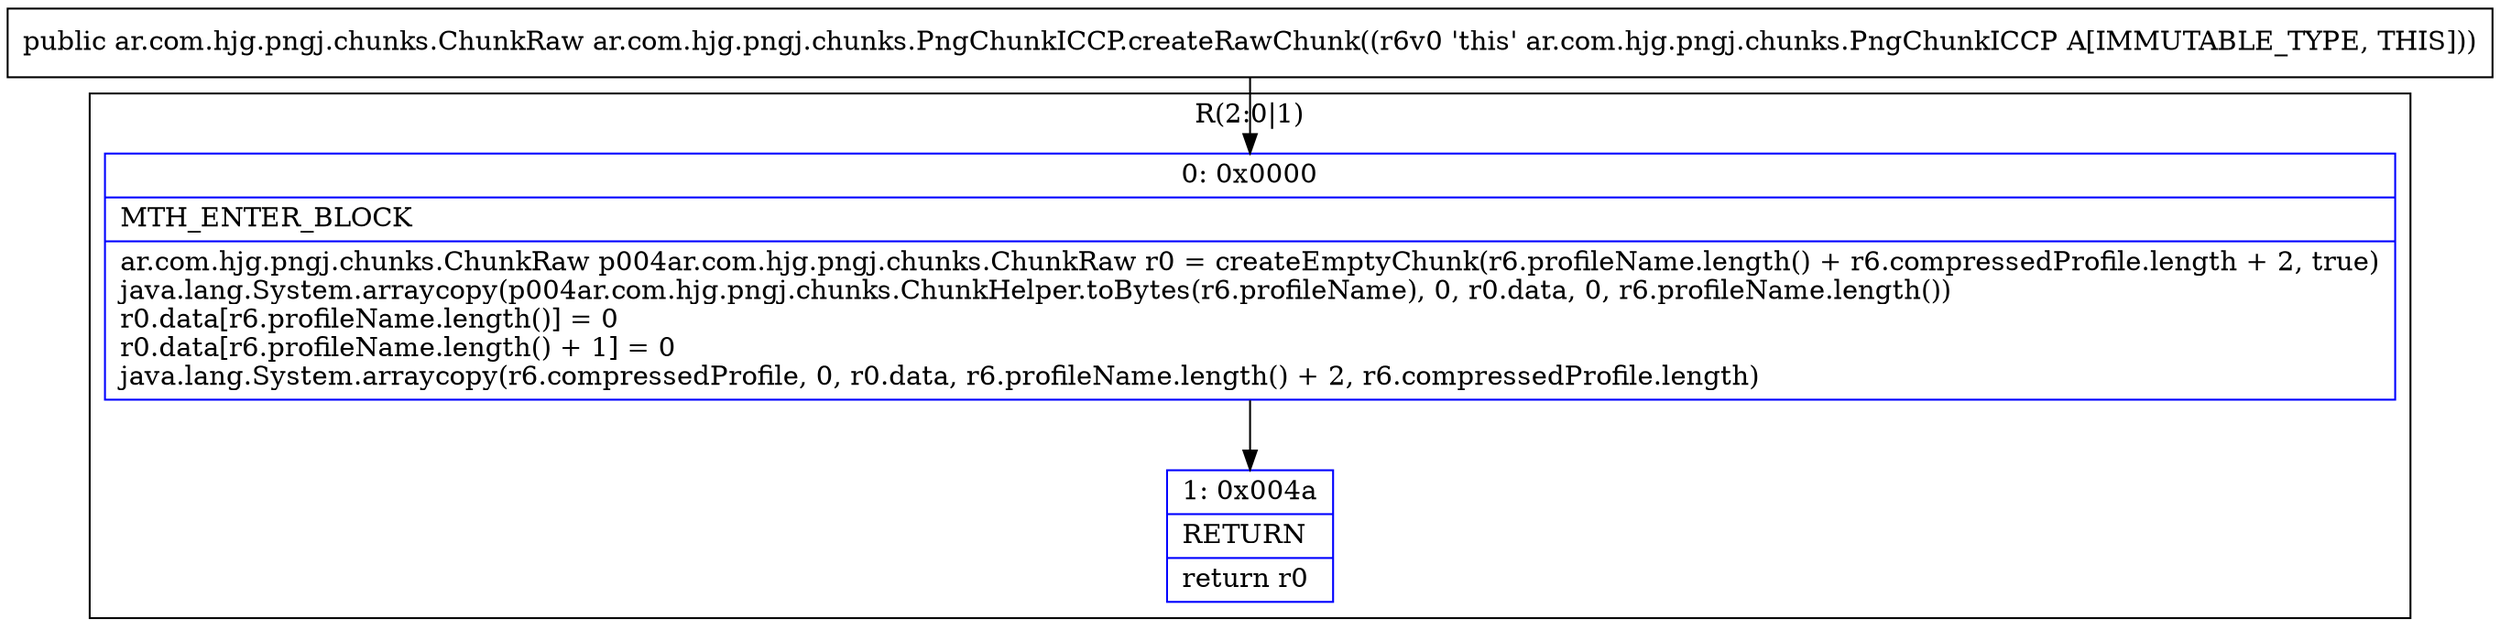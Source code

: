 digraph "CFG forar.com.hjg.pngj.chunks.PngChunkICCP.createRawChunk()Lar\/com\/hjg\/pngj\/chunks\/ChunkRaw;" {
subgraph cluster_Region_771272705 {
label = "R(2:0|1)";
node [shape=record,color=blue];
Node_0 [shape=record,label="{0\:\ 0x0000|MTH_ENTER_BLOCK\l|ar.com.hjg.pngj.chunks.ChunkRaw p004ar.com.hjg.pngj.chunks.ChunkRaw r0 = createEmptyChunk(r6.profileName.length() + r6.compressedProfile.length + 2, true)\ljava.lang.System.arraycopy(p004ar.com.hjg.pngj.chunks.ChunkHelper.toBytes(r6.profileName), 0, r0.data, 0, r6.profileName.length())\lr0.data[r6.profileName.length()] = 0\lr0.data[r6.profileName.length() + 1] = 0\ljava.lang.System.arraycopy(r6.compressedProfile, 0, r0.data, r6.profileName.length() + 2, r6.compressedProfile.length)\l}"];
Node_1 [shape=record,label="{1\:\ 0x004a|RETURN\l|return r0\l}"];
}
MethodNode[shape=record,label="{public ar.com.hjg.pngj.chunks.ChunkRaw ar.com.hjg.pngj.chunks.PngChunkICCP.createRawChunk((r6v0 'this' ar.com.hjg.pngj.chunks.PngChunkICCP A[IMMUTABLE_TYPE, THIS])) }"];
MethodNode -> Node_0;
Node_0 -> Node_1;
}

